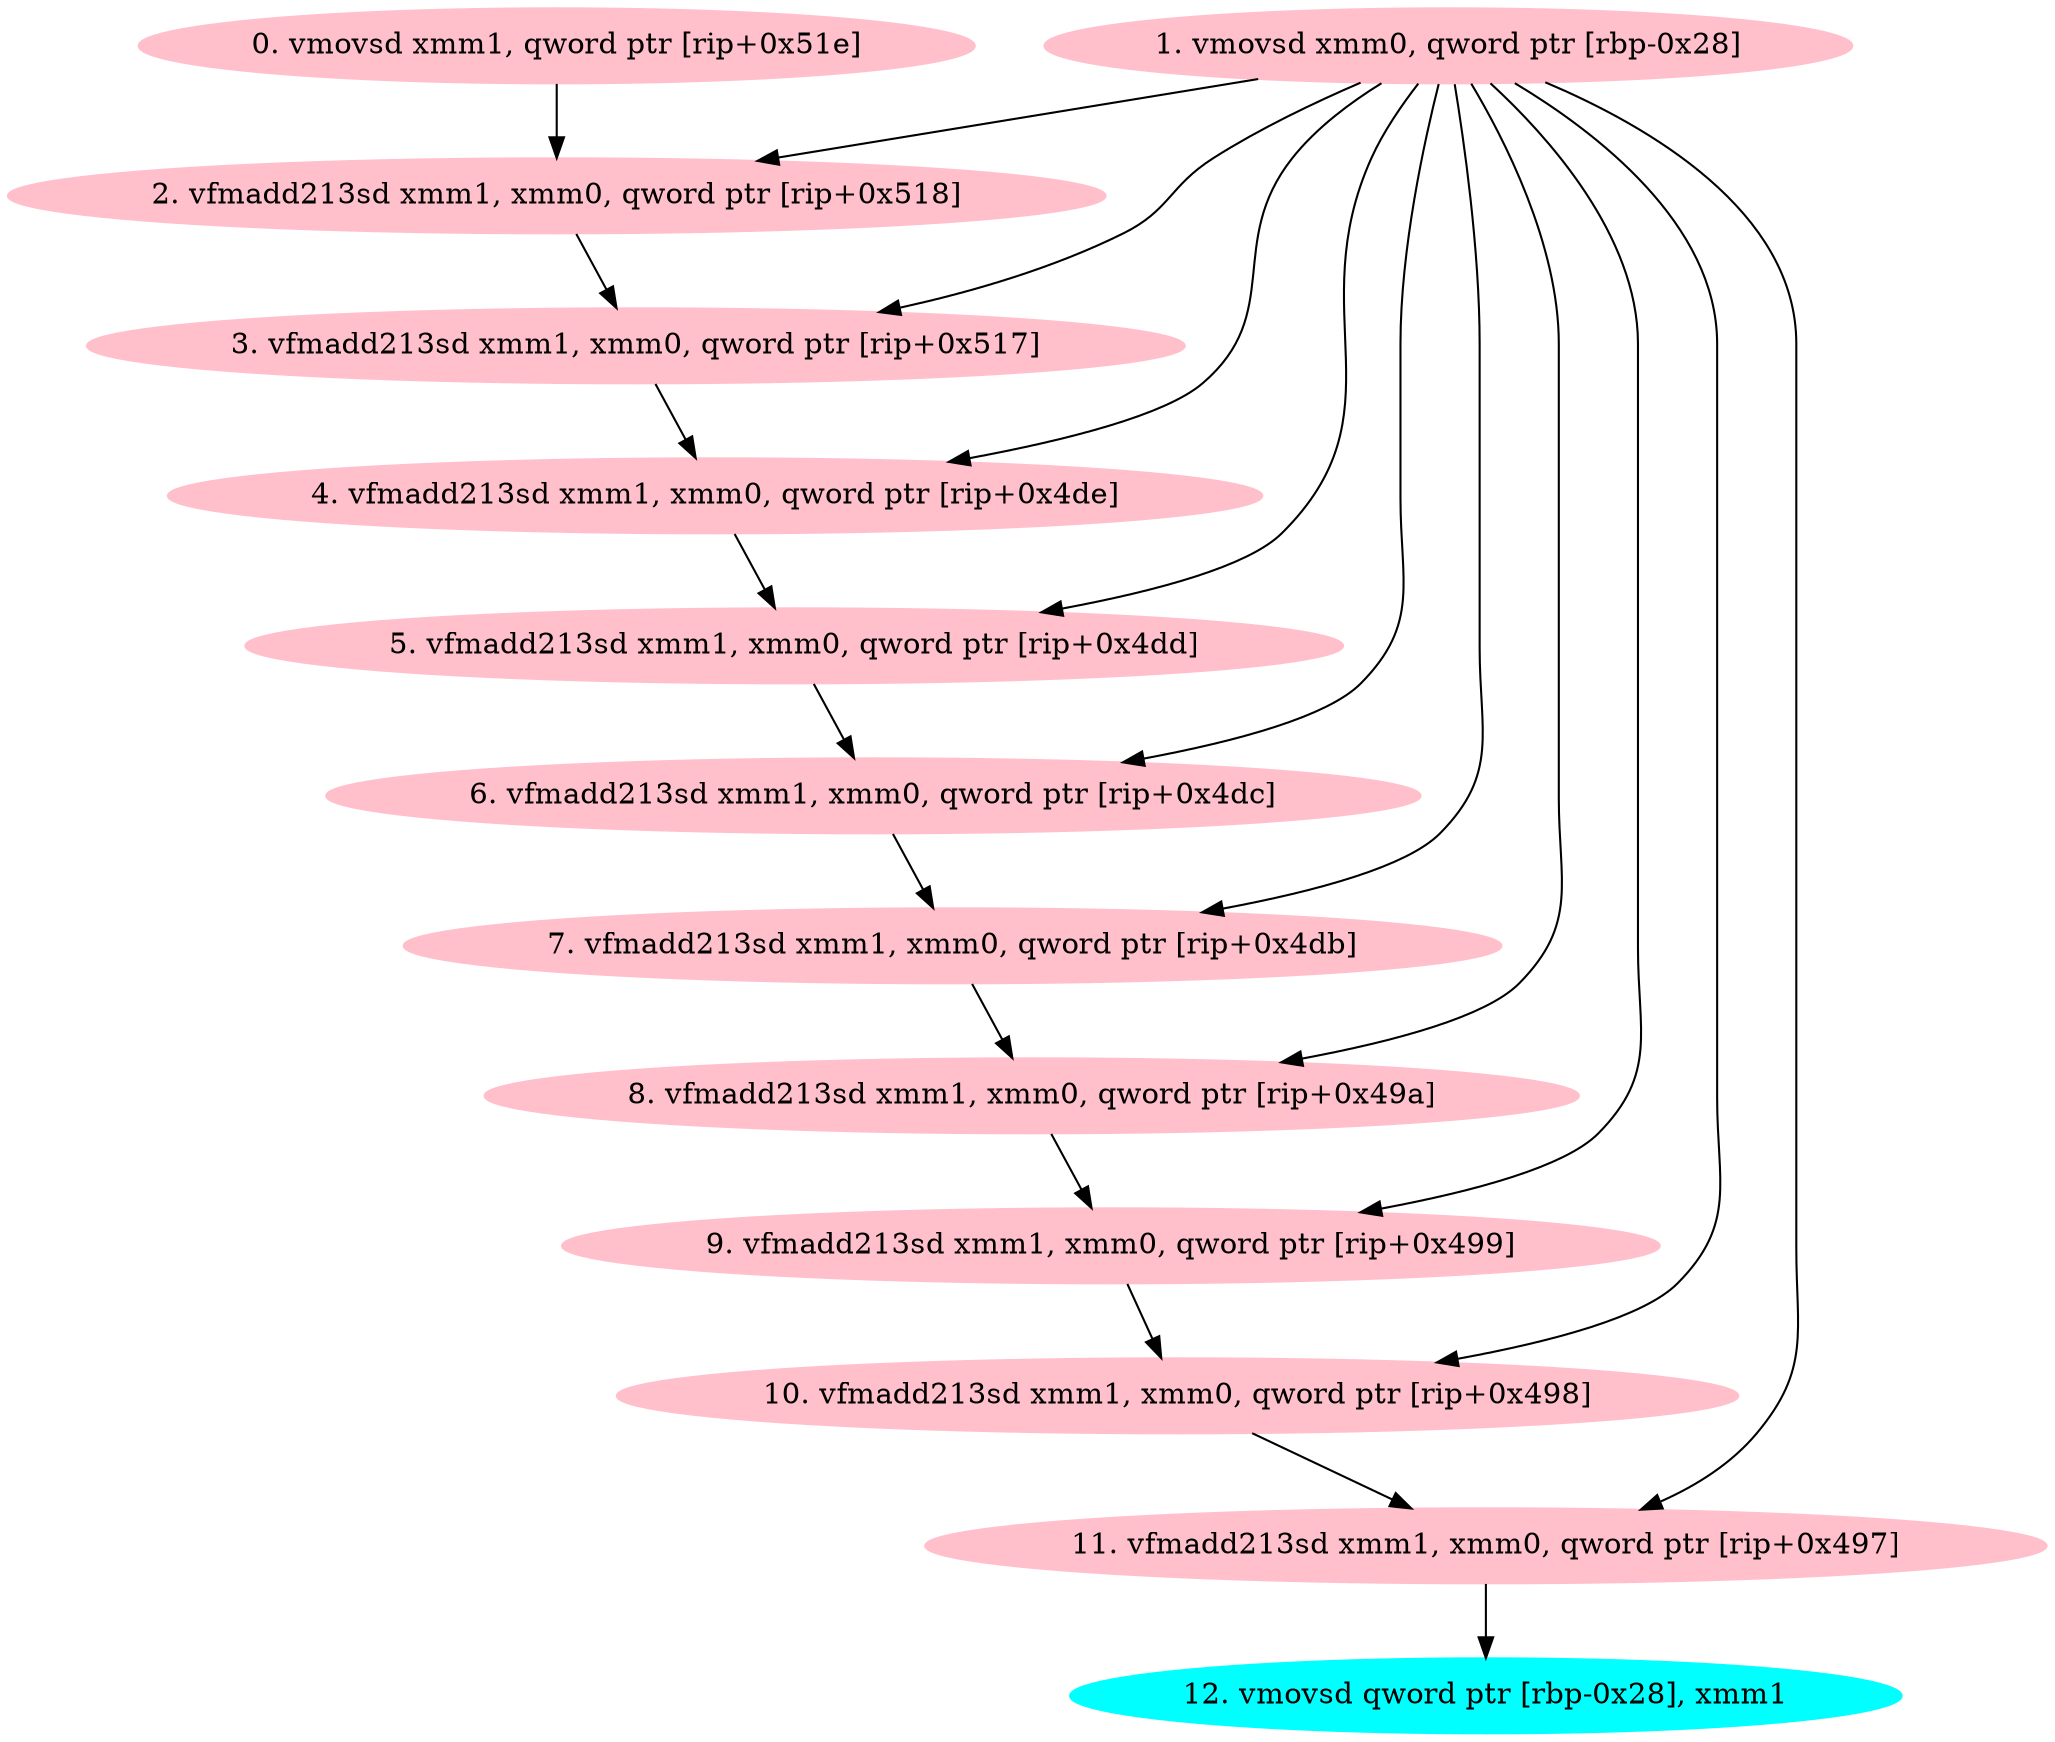 digraph IacaAnalysisGraph{
0 [label="0. vmovsd xmm1, qword ptr [rip+0x51e]", style=filled, color=pink]
1 [label="1. vmovsd xmm0, qword ptr [rbp-0x28]", style=filled, color=pink]
2 [label="2. vfmadd213sd xmm1, xmm0, qword ptr [rip+0x518]", style=filled, color=pink]
3 [label="3. vfmadd213sd xmm1, xmm0, qword ptr [rip+0x517]", style=filled, color=pink]
4 [label="4. vfmadd213sd xmm1, xmm0, qword ptr [rip+0x4de]", style=filled, color=pink]
5 [label="5. vfmadd213sd xmm1, xmm0, qword ptr [rip+0x4dd]", style=filled, color=pink]
6 [label="6. vfmadd213sd xmm1, xmm0, qword ptr [rip+0x4dc]", style=filled, color=pink]
7 [label="7. vfmadd213sd xmm1, xmm0, qword ptr [rip+0x4db]", style=filled, color=pink]
8 [label="8. vfmadd213sd xmm1, xmm0, qword ptr [rip+0x49a]", style=filled, color=pink]
9 [label="9. vfmadd213sd xmm1, xmm0, qword ptr [rip+0x499]", style=filled, color=pink]
10 [label="10. vfmadd213sd xmm1, xmm0, qword ptr [rip+0x498]", style=filled, color=pink]
11 [label="11. vfmadd213sd xmm1, xmm0, qword ptr [rip+0x497]", style=filled, color=pink]
12 [label="12. vmovsd qword ptr [rbp-0x28], xmm1", style=filled, color=cyan]
1 -> 2
0 -> 2
1 -> 3
2 -> 3
1 -> 4
3 -> 4
1 -> 5
4 -> 5
1 -> 6
5 -> 6
1 -> 7
6 -> 7
1 -> 8
7 -> 8
1 -> 9
8 -> 9
1 -> 10
9 -> 10
1 -> 11
10 -> 11
11 -> 12
}
